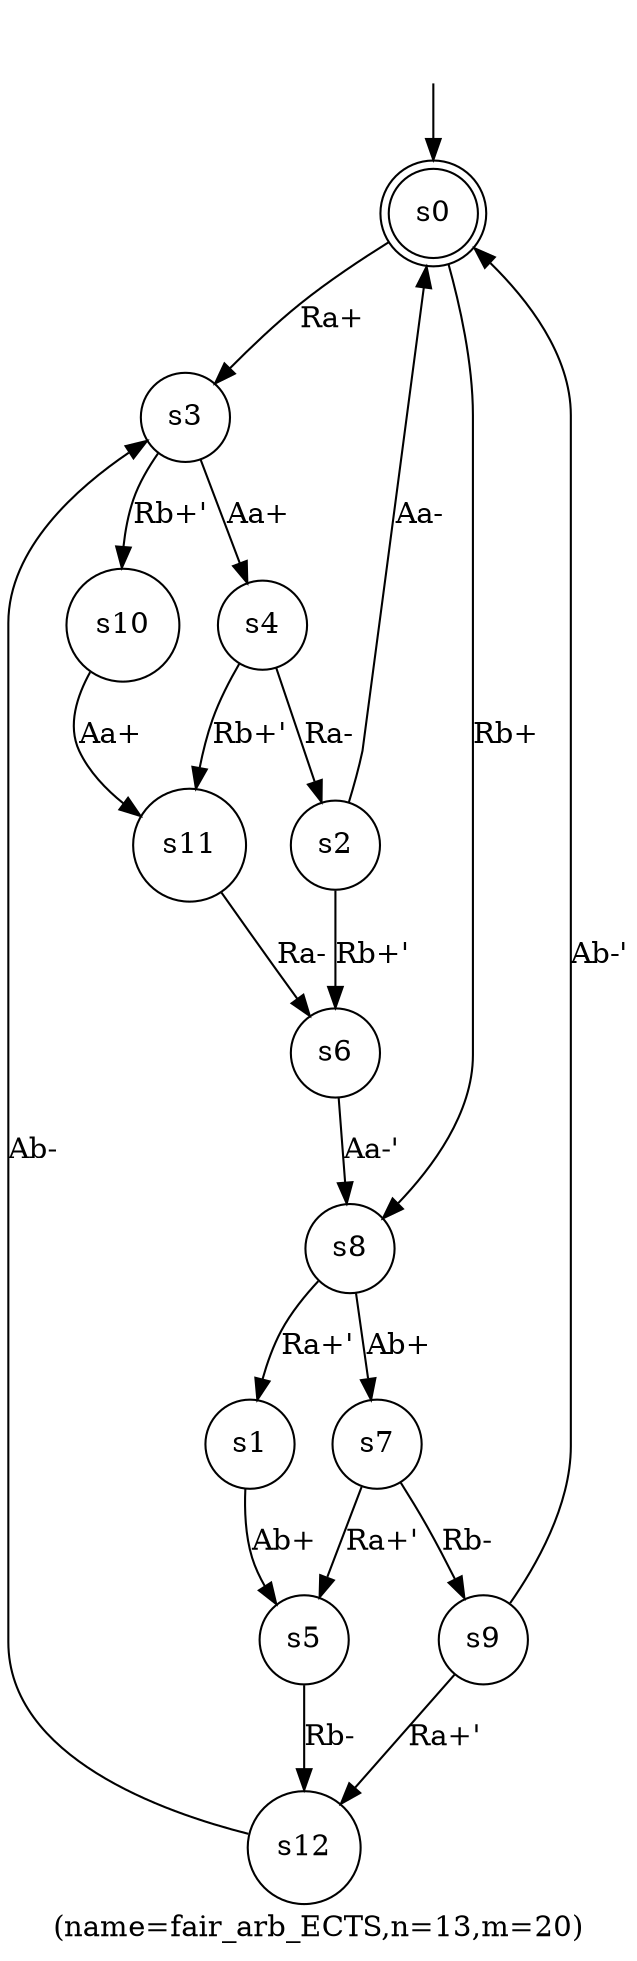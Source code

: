 digraph fair_arb_ECTS{
	label="(name=fair_arb_ECTS,n=13,m=20)";
	_nil [style = "invis"];
	node [shape = doublecircle]; s0;
	node [shape = circle];
	_nil -> s0;
	s0->s3[label="Ra+"];
	s0->s8[label="Rb+"];
	s7->s9[label="Rb-"];
	s5->s12[label="Rb-"];
	s2->s0[label="Aa-"];
	s12->s3[label="Ab-"];
	s3->s4[label="Aa+"];
	s10->s11[label="Aa+"];
	s4->s2[label="Ra-"];
	s11->s6[label="Ra-"];
	s8->s7[label="Ab+"];
	s1->s5[label="Ab+"];
	s9->s12[label="Ra+'"];
	s7->s5[label="Ra+'"];
	s8->s1[label="Ra+'"];
	s3->s10[label="Rb+'"];
	s2->s6[label="Rb+'"];
	s4->s11[label="Rb+'"];
	s6->s8[label="Aa-'"];
	s9->s0[label="Ab-'"];
}

